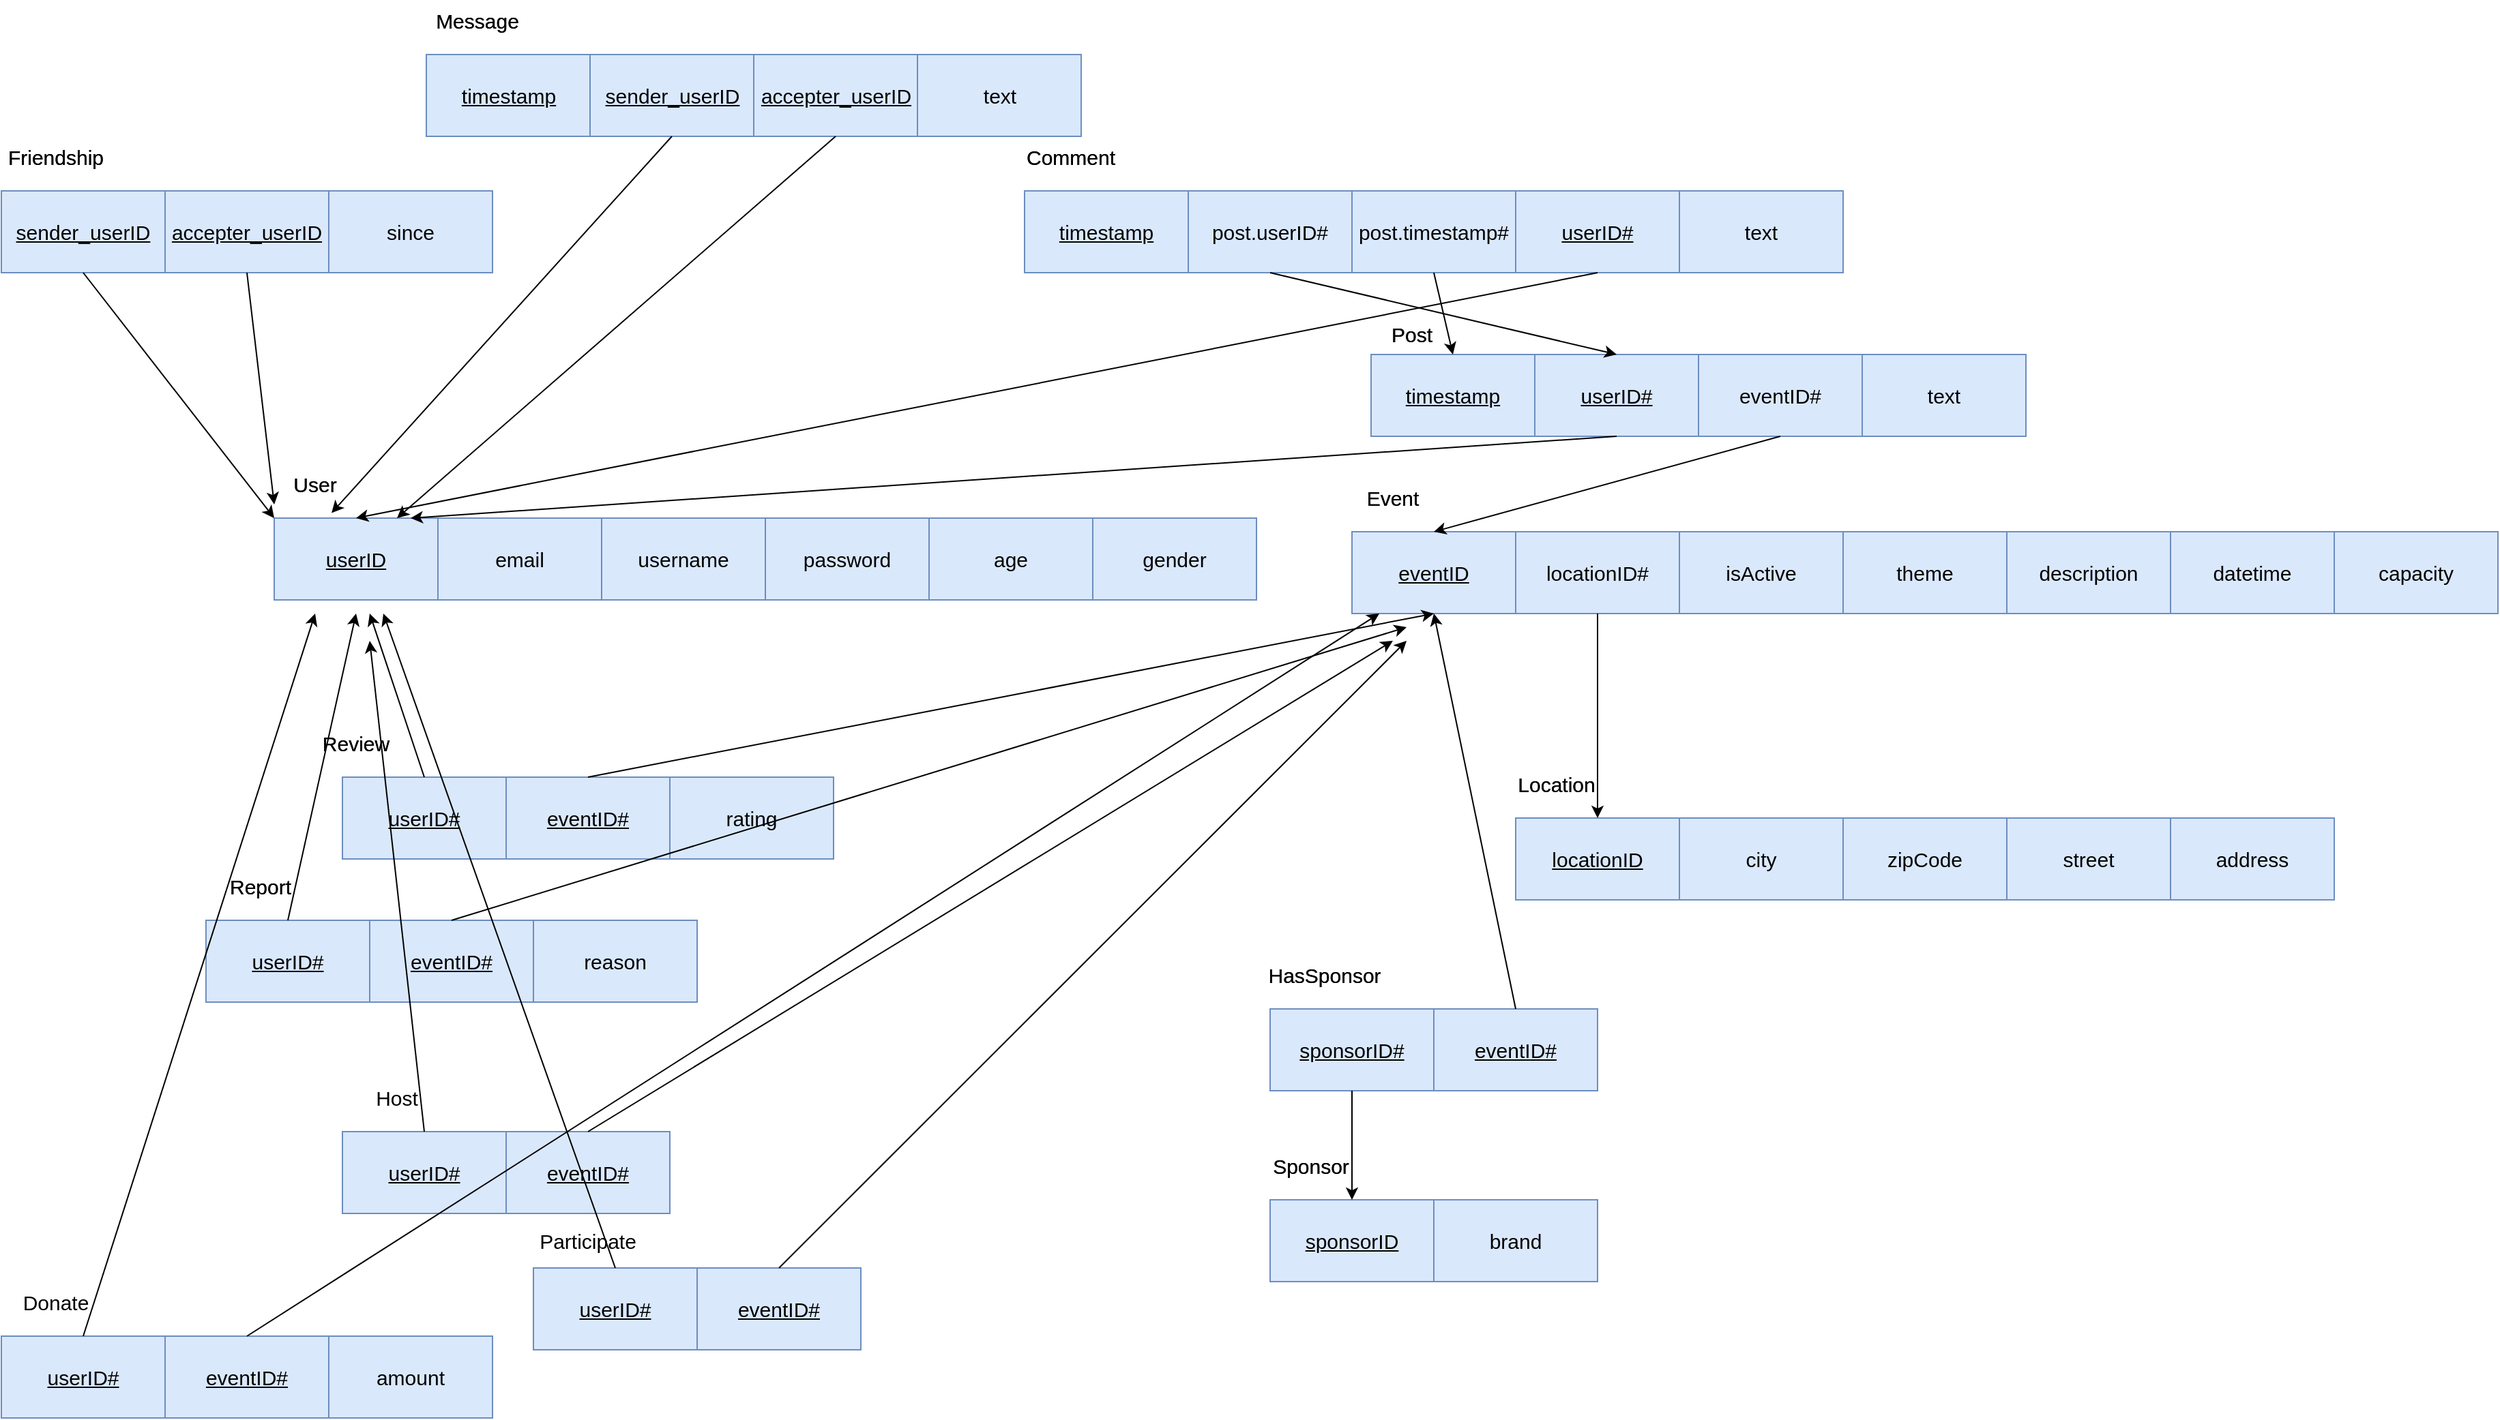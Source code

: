 <mxfile version="20.5.3" type="device"><diagram id="hhUIRFeMX44-PpCiD9P-" name="Σελίδα-1"><mxGraphModel dx="2858" dy="2176" grid="1" gridSize="10" guides="1" tooltips="1" connect="1" arrows="1" fold="1" page="1" pageScale="1" pageWidth="827" pageHeight="1169" math="0" shadow="0"><root><mxCell id="0"/><mxCell id="1" parent="0"/><mxCell id="awM4cRuE8rpybwWoYpd6-1" value="&lt;u&gt;&lt;font style=&quot;font-size: 15px;&quot;&gt;userID&lt;/font&gt;&lt;/u&gt;" style="rounded=0;whiteSpace=wrap;html=1;shadow=0;backgroundOutline=0;fillColor=#dae8fc;strokeColor=#6c8ebf;" parent="1" vertex="1"><mxGeometry x="-390" y="100" width="120" height="60" as="geometry"/></mxCell><mxCell id="awM4cRuE8rpybwWoYpd6-2" value="&lt;font style=&quot;font-size: 15px;&quot;&gt;email&lt;/font&gt;" style="rounded=0;whiteSpace=wrap;html=1;fillColor=#dae8fc;strokeColor=#6c8ebf;" parent="1" vertex="1"><mxGeometry x="-270" y="100" width="120" height="60" as="geometry"/></mxCell><mxCell id="awM4cRuE8rpybwWoYpd6-3" value="&lt;font style=&quot;font-size: 15px;&quot;&gt;username&lt;/font&gt;" style="rounded=0;whiteSpace=wrap;html=1;fillColor=#dae8fc;strokeColor=#6c8ebf;" parent="1" vertex="1"><mxGeometry x="-150" y="100" width="120" height="60" as="geometry"/></mxCell><mxCell id="awM4cRuE8rpybwWoYpd6-7" value="&lt;font style=&quot;font-size: 15px;&quot;&gt;User&lt;/font&gt;" style="text;html=1;strokeColor=none;fillColor=none;align=center;verticalAlign=middle;whiteSpace=wrap;rounded=0;shadow=0;" parent="1" vertex="1"><mxGeometry x="-390" y="60" width="60" height="30" as="geometry"/></mxCell><mxCell id="awM4cRuE8rpybwWoYpd6-8" value="&lt;font style=&quot;font-size: 15px;&quot;&gt;password&lt;/font&gt;" style="rounded=0;whiteSpace=wrap;html=1;shadow=0;fontSize=15;fillColor=#dae8fc;strokeColor=#6c8ebf;" parent="1" vertex="1"><mxGeometry x="-30" y="100" width="120" height="60" as="geometry"/></mxCell><mxCell id="awM4cRuE8rpybwWoYpd6-9" value="age" style="rounded=0;whiteSpace=wrap;html=1;shadow=0;fontSize=15;fillColor=#dae8fc;strokeColor=#6c8ebf;" parent="1" vertex="1"><mxGeometry x="90" y="100" width="120" height="60" as="geometry"/></mxCell><mxCell id="awM4cRuE8rpybwWoYpd6-10" value="gender" style="rounded=0;whiteSpace=wrap;html=1;shadow=0;fontSize=15;fillColor=#dae8fc;strokeColor=#6c8ebf;" parent="1" vertex="1"><mxGeometry x="210" y="100" width="120" height="60" as="geometry"/></mxCell><mxCell id="awM4cRuE8rpybwWoYpd6-11" value="&lt;u&gt;eventID&lt;/u&gt;" style="rounded=0;whiteSpace=wrap;html=1;shadow=0;fontSize=15;fillColor=#dae8fc;strokeColor=#6c8ebf;" parent="1" vertex="1"><mxGeometry x="400" y="110" width="120" height="60" as="geometry"/></mxCell><mxCell id="awM4cRuE8rpybwWoYpd6-12" value="locationID#" style="rounded=0;whiteSpace=wrap;html=1;shadow=0;fontSize=15;fillColor=#dae8fc;strokeColor=#6c8ebf;" parent="1" vertex="1"><mxGeometry x="520" y="110" width="120" height="60" as="geometry"/></mxCell><mxCell id="awM4cRuE8rpybwWoYpd6-13" value="isActive" style="rounded=0;whiteSpace=wrap;html=1;shadow=0;fontSize=15;fillColor=#dae8fc;strokeColor=#6c8ebf;" parent="1" vertex="1"><mxGeometry x="640" y="110" width="120" height="60" as="geometry"/></mxCell><mxCell id="awM4cRuE8rpybwWoYpd6-14" value="theme" style="rounded=0;whiteSpace=wrap;html=1;shadow=0;fontSize=15;fillColor=#dae8fc;strokeColor=#6c8ebf;" parent="1" vertex="1"><mxGeometry x="760" y="110" width="120" height="60" as="geometry"/></mxCell><mxCell id="awM4cRuE8rpybwWoYpd6-15" value="description" style="rounded=0;whiteSpace=wrap;html=1;shadow=0;fontSize=15;fillColor=#dae8fc;strokeColor=#6c8ebf;" parent="1" vertex="1"><mxGeometry x="880" y="110" width="120" height="60" as="geometry"/></mxCell><mxCell id="awM4cRuE8rpybwWoYpd6-16" value="datetime" style="rounded=0;whiteSpace=wrap;html=1;shadow=0;fontSize=15;fillColor=#dae8fc;strokeColor=#6c8ebf;" parent="1" vertex="1"><mxGeometry x="1000" y="110" width="120" height="60" as="geometry"/></mxCell><mxCell id="awM4cRuE8rpybwWoYpd6-17" value="capacity" style="rounded=0;whiteSpace=wrap;html=1;shadow=0;fontSize=15;fillColor=#dae8fc;strokeColor=#6c8ebf;" parent="1" vertex="1"><mxGeometry x="1120" y="110" width="120" height="60" as="geometry"/></mxCell><mxCell id="awM4cRuE8rpybwWoYpd6-18" value="&lt;u&gt;locationID&lt;/u&gt;" style="rounded=0;whiteSpace=wrap;html=1;shadow=0;fontSize=15;fillColor=#dae8fc;strokeColor=#6c8ebf;" parent="1" vertex="1"><mxGeometry x="520" y="320" width="120" height="60" as="geometry"/></mxCell><mxCell id="awM4cRuE8rpybwWoYpd6-19" value="city" style="rounded=0;whiteSpace=wrap;html=1;shadow=0;fontSize=15;fillColor=#dae8fc;strokeColor=#6c8ebf;" parent="1" vertex="1"><mxGeometry x="640" y="320" width="120" height="60" as="geometry"/></mxCell><mxCell id="awM4cRuE8rpybwWoYpd6-20" value="zipCode" style="rounded=0;whiteSpace=wrap;html=1;shadow=0;fontSize=15;fillColor=#dae8fc;strokeColor=#6c8ebf;" parent="1" vertex="1"><mxGeometry x="760" y="320" width="120" height="60" as="geometry"/></mxCell><mxCell id="awM4cRuE8rpybwWoYpd6-21" value="street" style="rounded=0;whiteSpace=wrap;html=1;shadow=0;fontSize=15;fillColor=#dae8fc;strokeColor=#6c8ebf;" parent="1" vertex="1"><mxGeometry x="880" y="320" width="120" height="60" as="geometry"/></mxCell><mxCell id="awM4cRuE8rpybwWoYpd6-22" value="address" style="rounded=0;whiteSpace=wrap;html=1;shadow=0;fontSize=15;fillColor=#dae8fc;strokeColor=#6c8ebf;" parent="1" vertex="1"><mxGeometry x="1000" y="320" width="120" height="60" as="geometry"/></mxCell><mxCell id="awM4cRuE8rpybwWoYpd6-24" value="Event" style="text;html=1;strokeColor=none;fillColor=none;align=center;verticalAlign=middle;whiteSpace=wrap;rounded=0;shadow=0;fontSize=15;" parent="1" vertex="1"><mxGeometry x="400" y="70" width="60" height="30" as="geometry"/></mxCell><mxCell id="awM4cRuE8rpybwWoYpd6-25" value="Location" style="text;html=1;strokeColor=none;fillColor=none;align=center;verticalAlign=middle;whiteSpace=wrap;rounded=0;shadow=0;fontSize=15;" parent="1" vertex="1"><mxGeometry x="520" y="280" width="60" height="30" as="geometry"/></mxCell><mxCell id="awM4cRuE8rpybwWoYpd6-26" value="&lt;u&gt;sponsorID&lt;/u&gt;" style="rounded=0;whiteSpace=wrap;html=1;shadow=0;fontSize=15;fillColor=#dae8fc;strokeColor=#6c8ebf;" parent="1" vertex="1"><mxGeometry x="340" y="600" width="120" height="60" as="geometry"/></mxCell><mxCell id="awM4cRuE8rpybwWoYpd6-27" value="brand" style="rounded=0;whiteSpace=wrap;html=1;shadow=0;fontSize=15;fillColor=#dae8fc;strokeColor=#6c8ebf;" parent="1" vertex="1"><mxGeometry x="460" y="600" width="120" height="60" as="geometry"/></mxCell><mxCell id="awM4cRuE8rpybwWoYpd6-32" value="Sponsor" style="text;html=1;strokeColor=none;fillColor=none;align=center;verticalAlign=middle;whiteSpace=wrap;rounded=0;shadow=0;fontSize=15;" parent="1" vertex="1"><mxGeometry x="340" y="560" width="60" height="30" as="geometry"/></mxCell><mxCell id="awM4cRuE8rpybwWoYpd6-33" value="&lt;u&gt;timestamp&lt;/u&gt;" style="rounded=0;whiteSpace=wrap;html=1;shadow=0;fontSize=15;fillColor=#dae8fc;strokeColor=#6c8ebf;" parent="1" vertex="1"><mxGeometry x="414" y="-20" width="120" height="60" as="geometry"/></mxCell><mxCell id="awM4cRuE8rpybwWoYpd6-34" value="&lt;u&gt;userID#&lt;/u&gt;" style="rounded=0;whiteSpace=wrap;html=1;shadow=0;fontSize=15;fillColor=#dae8fc;strokeColor=#6c8ebf;" parent="1" vertex="1"><mxGeometry x="534" y="-20" width="120" height="60" as="geometry"/></mxCell><mxCell id="awM4cRuE8rpybwWoYpd6-35" value="eventID#" style="rounded=0;whiteSpace=wrap;html=1;shadow=0;fontSize=15;fillColor=#dae8fc;strokeColor=#6c8ebf;" parent="1" vertex="1"><mxGeometry x="654" y="-20" width="120" height="60" as="geometry"/></mxCell><mxCell id="awM4cRuE8rpybwWoYpd6-36" value="text" style="rounded=0;whiteSpace=wrap;html=1;shadow=0;fontSize=15;fillColor=#dae8fc;strokeColor=#6c8ebf;" parent="1" vertex="1"><mxGeometry x="774" y="-20" width="120" height="60" as="geometry"/></mxCell><mxCell id="awM4cRuE8rpybwWoYpd6-39" value="Post" style="text;html=1;strokeColor=none;fillColor=none;align=center;verticalAlign=middle;whiteSpace=wrap;rounded=0;shadow=0;fontSize=15;" parent="1" vertex="1"><mxGeometry x="414" y="-50" width="60" height="30" as="geometry"/></mxCell><mxCell id="awM4cRuE8rpybwWoYpd6-40" value="&lt;u&gt;timestamp&lt;/u&gt;" style="rounded=0;whiteSpace=wrap;html=1;shadow=0;fontSize=15;fillColor=#dae8fc;strokeColor=#6c8ebf;" parent="1" vertex="1"><mxGeometry x="160" y="-140" width="120" height="60" as="geometry"/></mxCell><mxCell id="awM4cRuE8rpybwWoYpd6-41" value="post.userID#" style="rounded=0;whiteSpace=wrap;html=1;shadow=0;fontSize=15;fillColor=#dae8fc;strokeColor=#6c8ebf;" parent="1" vertex="1"><mxGeometry x="280" y="-140" width="120" height="60" as="geometry"/></mxCell><mxCell id="awM4cRuE8rpybwWoYpd6-42" value="post.timestamp#" style="rounded=0;whiteSpace=wrap;html=1;shadow=0;fontSize=15;fillColor=#dae8fc;strokeColor=#6c8ebf;" parent="1" vertex="1"><mxGeometry x="400" y="-140" width="120" height="60" as="geometry"/></mxCell><mxCell id="awM4cRuE8rpybwWoYpd6-43" value="&lt;u&gt;userID#&lt;/u&gt;" style="rounded=0;whiteSpace=wrap;html=1;shadow=0;fontSize=15;fillColor=#dae8fc;strokeColor=#6c8ebf;" parent="1" vertex="1"><mxGeometry x="520" y="-140" width="120" height="60" as="geometry"/></mxCell><mxCell id="awM4cRuE8rpybwWoYpd6-44" value="text" style="rounded=0;whiteSpace=wrap;html=1;shadow=0;fontSize=15;fillColor=#dae8fc;strokeColor=#6c8ebf;" parent="1" vertex="1"><mxGeometry x="640" y="-140" width="120" height="60" as="geometry"/></mxCell><mxCell id="awM4cRuE8rpybwWoYpd6-46" value="Comment" style="text;html=1;strokeColor=none;fillColor=none;align=center;verticalAlign=middle;whiteSpace=wrap;rounded=0;shadow=0;fontSize=15;" parent="1" vertex="1"><mxGeometry x="164" y="-180" width="60" height="30" as="geometry"/></mxCell><mxCell id="awM4cRuE8rpybwWoYpd6-47" value="&lt;u&gt;userID#&lt;/u&gt;" style="rounded=0;whiteSpace=wrap;html=1;shadow=0;fontSize=15;fillColor=#dae8fc;strokeColor=#6c8ebf;" parent="1" vertex="1"><mxGeometry x="-340" y="290" width="120" height="60" as="geometry"/></mxCell><mxCell id="awM4cRuE8rpybwWoYpd6-48" value="&lt;u&gt;eventID#&lt;/u&gt;" style="rounded=0;whiteSpace=wrap;html=1;shadow=0;fontSize=15;fillColor=#dae8fc;strokeColor=#6c8ebf;" parent="1" vertex="1"><mxGeometry x="-220" y="290" width="120" height="60" as="geometry"/></mxCell><mxCell id="awM4cRuE8rpybwWoYpd6-49" value="rating" style="rounded=0;whiteSpace=wrap;html=1;shadow=0;fontSize=15;fillColor=#dae8fc;strokeColor=#6c8ebf;" parent="1" vertex="1"><mxGeometry x="-100" y="290" width="120" height="60" as="geometry"/></mxCell><mxCell id="awM4cRuE8rpybwWoYpd6-53" value="Review" style="text;html=1;strokeColor=none;fillColor=none;align=center;verticalAlign=middle;whiteSpace=wrap;rounded=0;shadow=0;fontSize=15;" parent="1" vertex="1"><mxGeometry x="-370" y="250" width="80" height="30" as="geometry"/></mxCell><mxCell id="awM4cRuE8rpybwWoYpd6-54" value="&lt;u&gt;userID#&lt;/u&gt;" style="rounded=0;whiteSpace=wrap;html=1;shadow=0;fontSize=15;fillColor=#dae8fc;strokeColor=#6c8ebf;" parent="1" vertex="1"><mxGeometry x="-440" y="395" width="120" height="60" as="geometry"/></mxCell><mxCell id="awM4cRuE8rpybwWoYpd6-55" value="&lt;u&gt;eventID#&lt;/u&gt;" style="rounded=0;whiteSpace=wrap;html=1;shadow=0;fontSize=15;fillColor=#dae8fc;strokeColor=#6c8ebf;" parent="1" vertex="1"><mxGeometry x="-320" y="395" width="120" height="60" as="geometry"/></mxCell><mxCell id="awM4cRuE8rpybwWoYpd6-56" value="reason" style="rounded=0;whiteSpace=wrap;html=1;shadow=0;fontSize=15;fillColor=#dae8fc;strokeColor=#6c8ebf;" parent="1" vertex="1"><mxGeometry x="-200" y="395" width="120" height="60" as="geometry"/></mxCell><mxCell id="awM4cRuE8rpybwWoYpd6-60" value="Report" style="text;html=1;strokeColor=none;fillColor=none;align=center;verticalAlign=middle;whiteSpace=wrap;rounded=0;shadow=0;fontSize=15;" parent="1" vertex="1"><mxGeometry x="-440" y="355" width="80" height="30" as="geometry"/></mxCell><mxCell id="awM4cRuE8rpybwWoYpd6-61" value="&lt;u&gt;userID#&lt;/u&gt;" style="rounded=0;whiteSpace=wrap;html=1;shadow=0;fontSize=15;fillColor=#dae8fc;strokeColor=#6c8ebf;" parent="1" vertex="1"><mxGeometry x="-340" y="550" width="120" height="60" as="geometry"/></mxCell><mxCell id="awM4cRuE8rpybwWoYpd6-62" value="&lt;u&gt;eventID#&lt;/u&gt;" style="rounded=0;whiteSpace=wrap;html=1;shadow=0;fontSize=15;fillColor=#dae8fc;strokeColor=#6c8ebf;" parent="1" vertex="1"><mxGeometry x="-220" y="550" width="120" height="60" as="geometry"/></mxCell><mxCell id="awM4cRuE8rpybwWoYpd6-64" value="Host" style="text;html=1;align=center;verticalAlign=middle;whiteSpace=wrap;rounded=0;shadow=0;fontSize=15;" parent="1" vertex="1"><mxGeometry x="-340" y="510" width="80" height="30" as="geometry"/></mxCell><mxCell id="awM4cRuE8rpybwWoYpd6-65" value="&lt;u&gt;userID#&lt;/u&gt;" style="rounded=0;whiteSpace=wrap;html=1;shadow=0;fontSize=15;fillColor=#dae8fc;strokeColor=#6c8ebf;" parent="1" vertex="1"><mxGeometry x="-200" y="650" width="120" height="60" as="geometry"/></mxCell><mxCell id="awM4cRuE8rpybwWoYpd6-66" value="&lt;u&gt;eventID#&lt;/u&gt;" style="rounded=0;whiteSpace=wrap;html=1;shadow=0;fontSize=15;fillColor=#dae8fc;strokeColor=#6c8ebf;" parent="1" vertex="1"><mxGeometry x="-80" y="650" width="120" height="60" as="geometry"/></mxCell><mxCell id="awM4cRuE8rpybwWoYpd6-68" value="Participate" style="text;html=1;align=center;verticalAlign=middle;whiteSpace=wrap;rounded=0;shadow=0;fontSize=15;" parent="1" vertex="1"><mxGeometry x="-200" y="615" width="80" height="30" as="geometry"/></mxCell><mxCell id="awM4cRuE8rpybwWoYpd6-69" value="&lt;u&gt;userID#&lt;/u&gt;" style="rounded=0;whiteSpace=wrap;html=1;shadow=0;fontSize=15;fillColor=#dae8fc;strokeColor=#6c8ebf;" parent="1" vertex="1"><mxGeometry x="-590" y="700" width="120" height="60" as="geometry"/></mxCell><mxCell id="awM4cRuE8rpybwWoYpd6-70" value="&lt;u&gt;eventID#&lt;/u&gt;" style="rounded=0;whiteSpace=wrap;html=1;shadow=0;fontSize=15;fillColor=#dae8fc;strokeColor=#6c8ebf;" parent="1" vertex="1"><mxGeometry x="-470" y="700" width="120" height="60" as="geometry"/></mxCell><mxCell id="awM4cRuE8rpybwWoYpd6-71" value="amount" style="rounded=0;whiteSpace=wrap;html=1;shadow=0;fontSize=15;fillColor=#dae8fc;strokeColor=#6c8ebf;" parent="1" vertex="1"><mxGeometry x="-350" y="700" width="120" height="60" as="geometry"/></mxCell><mxCell id="awM4cRuE8rpybwWoYpd6-72" value="Donate" style="text;html=1;align=center;verticalAlign=middle;whiteSpace=wrap;rounded=0;shadow=0;fontSize=15;" parent="1" vertex="1"><mxGeometry x="-590" y="660" width="80" height="30" as="geometry"/></mxCell><mxCell id="awM4cRuE8rpybwWoYpd6-73" value="&lt;u&gt;sender_userID&lt;/u&gt;" style="rounded=0;whiteSpace=wrap;html=1;shadow=0;fontSize=15;fillColor=#dae8fc;strokeColor=#6c8ebf;" parent="1" vertex="1"><mxGeometry x="-590" y="-140" width="120" height="60" as="geometry"/></mxCell><mxCell id="awM4cRuE8rpybwWoYpd6-74" value="&lt;u&gt;accepter_userID&lt;/u&gt;" style="rounded=0;whiteSpace=wrap;html=1;shadow=0;fontSize=15;fillColor=#dae8fc;strokeColor=#6c8ebf;" parent="1" vertex="1"><mxGeometry x="-470" y="-140" width="120" height="60" as="geometry"/></mxCell><mxCell id="awM4cRuE8rpybwWoYpd6-75" value="since" style="rounded=0;whiteSpace=wrap;html=1;shadow=0;fontSize=15;fillColor=#dae8fc;strokeColor=#6c8ebf;" parent="1" vertex="1"><mxGeometry x="-350" y="-140" width="120" height="60" as="geometry"/></mxCell><mxCell id="awM4cRuE8rpybwWoYpd6-76" value="Friendship" style="text;html=1;strokeColor=none;fillColor=none;align=center;verticalAlign=middle;whiteSpace=wrap;rounded=0;shadow=0;fontSize=15;" parent="1" vertex="1"><mxGeometry x="-590" y="-180" width="80" height="30" as="geometry"/></mxCell><mxCell id="awM4cRuE8rpybwWoYpd6-77" value="&lt;u&gt;timestamp&lt;/u&gt;" style="rounded=0;whiteSpace=wrap;html=1;shadow=0;fontSize=15;fillColor=#dae8fc;strokeColor=#6c8ebf;" parent="1" vertex="1"><mxGeometry x="-278.5" y="-240" width="120" height="60" as="geometry"/></mxCell><mxCell id="awM4cRuE8rpybwWoYpd6-78" value="&lt;u&gt;accepter_userID&lt;/u&gt;" style="rounded=0;whiteSpace=wrap;html=1;shadow=0;fontSize=15;fillColor=#dae8fc;strokeColor=#6c8ebf;" parent="1" vertex="1"><mxGeometry x="-38.5" y="-240" width="120" height="60" as="geometry"/></mxCell><mxCell id="awM4cRuE8rpybwWoYpd6-79" value="text" style="rounded=0;whiteSpace=wrap;html=1;shadow=0;fontSize=15;fillColor=#dae8fc;strokeColor=#6c8ebf;" parent="1" vertex="1"><mxGeometry x="81.5" y="-240" width="120" height="60" as="geometry"/></mxCell><mxCell id="awM4cRuE8rpybwWoYpd6-80" value="Message" style="text;html=1;strokeColor=none;fillColor=none;align=center;verticalAlign=middle;whiteSpace=wrap;rounded=0;shadow=0;fontSize=15;" parent="1" vertex="1"><mxGeometry x="-281.5" y="-280" width="80" height="30" as="geometry"/></mxCell><mxCell id="awM4cRuE8rpybwWoYpd6-81" value="&lt;u&gt;sender_userID&lt;/u&gt;" style="rounded=0;whiteSpace=wrap;html=1;shadow=0;fontSize=15;fillColor=#dae8fc;strokeColor=#6c8ebf;" parent="1" vertex="1"><mxGeometry x="-158.5" y="-240" width="120" height="60" as="geometry"/></mxCell><mxCell id="awM4cRuE8rpybwWoYpd6-82" value="&lt;u&gt;sponsorID#&lt;/u&gt;" style="rounded=0;whiteSpace=wrap;html=1;shadow=0;fontSize=15;fillColor=#dae8fc;strokeColor=#6c8ebf;" parent="1" vertex="1"><mxGeometry x="340" y="460" width="120" height="60" as="geometry"/></mxCell><mxCell id="awM4cRuE8rpybwWoYpd6-85" value="HasSponsor" style="text;html=1;strokeColor=none;fillColor=none;align=center;verticalAlign=middle;whiteSpace=wrap;rounded=0;shadow=0;fontSize=15;" parent="1" vertex="1"><mxGeometry x="340" y="420" width="80" height="30" as="geometry"/></mxCell><mxCell id="awM4cRuE8rpybwWoYpd6-86" value="&lt;u&gt;eventID#&lt;/u&gt;" style="rounded=0;whiteSpace=wrap;html=1;shadow=0;fontSize=15;fillColor=#dae8fc;strokeColor=#6c8ebf;" parent="1" vertex="1"><mxGeometry x="460" y="460" width="120" height="60" as="geometry"/></mxCell><mxCell id="awM4cRuE8rpybwWoYpd6-88" value="" style="endArrow=classic;html=1;rounded=0;fontSize=15;exitX=0.5;exitY=0;exitDx=0;exitDy=0;" parent="1" source="awM4cRuE8rpybwWoYpd6-47" edge="1"><mxGeometry width="50" height="50" relative="1" as="geometry"><mxPoint x="320" y="450" as="sourcePoint"/><mxPoint x="-320" y="170" as="targetPoint"/></mxGeometry></mxCell><mxCell id="awM4cRuE8rpybwWoYpd6-90" value="" style="endArrow=classic;html=1;rounded=0;fontSize=15;entryX=0.5;entryY=1;entryDx=0;entryDy=0;" parent="1" target="awM4cRuE8rpybwWoYpd6-11" edge="1"><mxGeometry width="50" height="50" relative="1" as="geometry"><mxPoint x="-160" y="290" as="sourcePoint"/><mxPoint x="-110" y="240" as="targetPoint"/></mxGeometry></mxCell><mxCell id="awM4cRuE8rpybwWoYpd6-91" value="" style="endArrow=classic;html=1;rounded=0;fontSize=15;exitX=0.5;exitY=0;exitDx=0;exitDy=0;" parent="1" source="awM4cRuE8rpybwWoYpd6-54" edge="1"><mxGeometry width="50" height="50" relative="1" as="geometry"><mxPoint x="320" y="450" as="sourcePoint"/><mxPoint x="-330" y="170" as="targetPoint"/></mxGeometry></mxCell><mxCell id="awM4cRuE8rpybwWoYpd6-92" value="" style="endArrow=classic;html=1;rounded=0;fontSize=15;exitX=0.5;exitY=0;exitDx=0;exitDy=0;" parent="1" source="awM4cRuE8rpybwWoYpd6-55" edge="1"><mxGeometry width="50" height="50" relative="1" as="geometry"><mxPoint x="320" y="450" as="sourcePoint"/><mxPoint x="440" y="180" as="targetPoint"/></mxGeometry></mxCell><mxCell id="awM4cRuE8rpybwWoYpd6-93" value="" style="endArrow=classic;html=1;rounded=0;fontSize=15;exitX=0.5;exitY=0;exitDx=0;exitDy=0;" parent="1" source="awM4cRuE8rpybwWoYpd6-61" edge="1"><mxGeometry width="50" height="50" relative="1" as="geometry"><mxPoint x="320" y="560" as="sourcePoint"/><mxPoint x="-320" y="190" as="targetPoint"/></mxGeometry></mxCell><mxCell id="awM4cRuE8rpybwWoYpd6-94" value="" style="endArrow=classic;html=1;rounded=0;fontSize=15;exitX=0.5;exitY=0;exitDx=0;exitDy=0;" parent="1" source="awM4cRuE8rpybwWoYpd6-62" edge="1"><mxGeometry width="50" height="50" relative="1" as="geometry"><mxPoint x="320" y="560" as="sourcePoint"/><mxPoint x="430" y="190" as="targetPoint"/></mxGeometry></mxCell><mxCell id="awM4cRuE8rpybwWoYpd6-95" value="" style="endArrow=classic;html=1;rounded=0;fontSize=15;exitX=0.5;exitY=0;exitDx=0;exitDy=0;" parent="1" source="awM4cRuE8rpybwWoYpd6-65" edge="1"><mxGeometry width="50" height="50" relative="1" as="geometry"><mxPoint x="320" y="560" as="sourcePoint"/><mxPoint x="-310" y="170" as="targetPoint"/></mxGeometry></mxCell><mxCell id="awM4cRuE8rpybwWoYpd6-96" value="" style="endArrow=classic;html=1;rounded=0;fontSize=15;exitX=0.5;exitY=0;exitDx=0;exitDy=0;" parent="1" source="awM4cRuE8rpybwWoYpd6-66" edge="1"><mxGeometry width="50" height="50" relative="1" as="geometry"><mxPoint x="320" y="560" as="sourcePoint"/><mxPoint x="440" y="190" as="targetPoint"/></mxGeometry></mxCell><mxCell id="awM4cRuE8rpybwWoYpd6-97" value="" style="endArrow=classic;html=1;rounded=0;fontSize=15;exitX=0.5;exitY=0;exitDx=0;exitDy=0;" parent="1" source="awM4cRuE8rpybwWoYpd6-69" edge="1"><mxGeometry width="50" height="50" relative="1" as="geometry"><mxPoint x="90" y="560" as="sourcePoint"/><mxPoint x="-360" y="170" as="targetPoint"/></mxGeometry></mxCell><mxCell id="awM4cRuE8rpybwWoYpd6-98" value="" style="endArrow=classic;html=1;rounded=0;fontSize=15;exitX=0.5;exitY=0;exitDx=0;exitDy=0;entryX=0.167;entryY=1;entryDx=0;entryDy=0;entryPerimeter=0;" parent="1" source="awM4cRuE8rpybwWoYpd6-70" target="awM4cRuE8rpybwWoYpd6-11" edge="1"><mxGeometry width="50" height="50" relative="1" as="geometry"><mxPoint x="90" y="560" as="sourcePoint"/><mxPoint x="140" y="510" as="targetPoint"/></mxGeometry></mxCell><mxCell id="awM4cRuE8rpybwWoYpd6-99" value="" style="endArrow=classic;html=1;rounded=0;fontSize=15;exitX=0.5;exitY=1;exitDx=0;exitDy=0;entryX=0;entryY=0;entryDx=0;entryDy=0;" parent="1" source="awM4cRuE8rpybwWoYpd6-73" target="awM4cRuE8rpybwWoYpd6-1" edge="1"><mxGeometry width="50" height="50" relative="1" as="geometry"><mxPoint x="270" y="190" as="sourcePoint"/><mxPoint x="320" y="140" as="targetPoint"/></mxGeometry></mxCell><mxCell id="awM4cRuE8rpybwWoYpd6-100" value="" style="endArrow=classic;html=1;rounded=0;fontSize=15;exitX=0.5;exitY=1;exitDx=0;exitDy=0;entryX=0;entryY=1;entryDx=0;entryDy=0;" parent="1" source="awM4cRuE8rpybwWoYpd6-74" target="awM4cRuE8rpybwWoYpd6-7" edge="1"><mxGeometry width="50" height="50" relative="1" as="geometry"><mxPoint x="270" y="190" as="sourcePoint"/><mxPoint x="320" y="140" as="targetPoint"/></mxGeometry></mxCell><mxCell id="awM4cRuE8rpybwWoYpd6-101" value="" style="endArrow=classic;html=1;rounded=0;fontSize=15;exitX=0.5;exitY=1;exitDx=0;exitDy=0;entryX=0.35;entryY=-0.062;entryDx=0;entryDy=0;entryPerimeter=0;" parent="1" source="awM4cRuE8rpybwWoYpd6-81" target="awM4cRuE8rpybwWoYpd6-1" edge="1"><mxGeometry width="50" height="50" relative="1" as="geometry"><mxPoint x="270" y="190" as="sourcePoint"/><mxPoint x="320" y="140" as="targetPoint"/></mxGeometry></mxCell><mxCell id="awM4cRuE8rpybwWoYpd6-102" value="" style="endArrow=classic;html=1;rounded=0;fontSize=15;exitX=0.5;exitY=1;exitDx=0;exitDy=0;entryX=0.75;entryY=0;entryDx=0;entryDy=0;" parent="1" source="awM4cRuE8rpybwWoYpd6-78" target="awM4cRuE8rpybwWoYpd6-1" edge="1"><mxGeometry width="50" height="50" relative="1" as="geometry"><mxPoint x="270" y="190" as="sourcePoint"/><mxPoint x="320" y="140" as="targetPoint"/></mxGeometry></mxCell><mxCell id="awM4cRuE8rpybwWoYpd6-103" value="" style="endArrow=classic;html=1;rounded=0;fontSize=15;exitX=0.5;exitY=1;exitDx=0;exitDy=0;" parent="1" source="awM4cRuE8rpybwWoYpd6-34" edge="1"><mxGeometry width="50" height="50" relative="1" as="geometry"><mxPoint x="270" y="190" as="sourcePoint"/><mxPoint x="-290" y="100" as="targetPoint"/></mxGeometry></mxCell><mxCell id="awM4cRuE8rpybwWoYpd6-104" value="" style="endArrow=classic;html=1;rounded=0;fontSize=15;exitX=0.5;exitY=1;exitDx=0;exitDy=0;entryX=0.5;entryY=0;entryDx=0;entryDy=0;" parent="1" source="awM4cRuE8rpybwWoYpd6-35" target="awM4cRuE8rpybwWoYpd6-11" edge="1"><mxGeometry width="50" height="50" relative="1" as="geometry"><mxPoint x="270" y="190" as="sourcePoint"/><mxPoint x="320" y="140" as="targetPoint"/></mxGeometry></mxCell><mxCell id="awM4cRuE8rpybwWoYpd6-105" value="" style="endArrow=classic;html=1;rounded=0;fontSize=15;exitX=0.5;exitY=1;exitDx=0;exitDy=0;entryX=0.5;entryY=0;entryDx=0;entryDy=0;" parent="1" source="awM4cRuE8rpybwWoYpd6-43" target="awM4cRuE8rpybwWoYpd6-1" edge="1"><mxGeometry width="50" height="50" relative="1" as="geometry"><mxPoint x="270" y="190" as="sourcePoint"/><mxPoint x="320" y="140" as="targetPoint"/></mxGeometry></mxCell><mxCell id="awM4cRuE8rpybwWoYpd6-106" value="" style="endArrow=classic;html=1;rounded=0;fontSize=15;entryX=0.5;entryY=0;entryDx=0;entryDy=0;" parent="1" target="awM4cRuE8rpybwWoYpd6-34" edge="1"><mxGeometry width="50" height="50" relative="1" as="geometry"><mxPoint x="340" y="-80" as="sourcePoint"/><mxPoint x="320" y="140" as="targetPoint"/></mxGeometry></mxCell><mxCell id="awM4cRuE8rpybwWoYpd6-107" value="" style="endArrow=classic;html=1;rounded=0;fontSize=15;exitX=0.5;exitY=1;exitDx=0;exitDy=0;entryX=1;entryY=1;entryDx=0;entryDy=0;" parent="1" source="awM4cRuE8rpybwWoYpd6-42" target="awM4cRuE8rpybwWoYpd6-39" edge="1"><mxGeometry width="50" height="50" relative="1" as="geometry"><mxPoint x="270" y="190" as="sourcePoint"/><mxPoint x="320" y="140" as="targetPoint"/></mxGeometry></mxCell><mxCell id="awM4cRuE8rpybwWoYpd6-108" value="" style="endArrow=classic;html=1;rounded=0;fontSize=15;exitX=0.5;exitY=1;exitDx=0;exitDy=0;entryX=0.5;entryY=0;entryDx=0;entryDy=0;" parent="1" source="awM4cRuE8rpybwWoYpd6-82" target="awM4cRuE8rpybwWoYpd6-26" edge="1"><mxGeometry width="50" height="50" relative="1" as="geometry"><mxPoint x="330" y="340" as="sourcePoint"/><mxPoint x="380" y="290" as="targetPoint"/></mxGeometry></mxCell><mxCell id="awM4cRuE8rpybwWoYpd6-109" value="" style="endArrow=classic;html=1;rounded=0;fontSize=15;exitX=0.5;exitY=0;exitDx=0;exitDy=0;entryX=0.5;entryY=1;entryDx=0;entryDy=0;" parent="1" source="awM4cRuE8rpybwWoYpd6-86" target="awM4cRuE8rpybwWoYpd6-11" edge="1"><mxGeometry width="50" height="50" relative="1" as="geometry"><mxPoint x="270" y="330" as="sourcePoint"/><mxPoint x="320" y="280" as="targetPoint"/></mxGeometry></mxCell><mxCell id="awM4cRuE8rpybwWoYpd6-110" value="" style="endArrow=classic;html=1;rounded=0;fontSize=15;exitX=0.5;exitY=1;exitDx=0;exitDy=0;entryX=0.5;entryY=0;entryDx=0;entryDy=0;" parent="1" source="awM4cRuE8rpybwWoYpd6-12" target="awM4cRuE8rpybwWoYpd6-18" edge="1"><mxGeometry width="50" height="50" relative="1" as="geometry"><mxPoint x="270" y="330" as="sourcePoint"/><mxPoint x="320" y="280" as="targetPoint"/></mxGeometry></mxCell><mxCell id="awM4cRuE8rpybwWoYpd6-111" value="Message" style="text;html=1;strokeColor=none;fillColor=none;align=center;verticalAlign=middle;whiteSpace=wrap;rounded=0;shadow=0;fontSize=15;" parent="1" vertex="1"><mxGeometry x="-281.5" y="-280" width="80" height="30" as="geometry"/></mxCell><mxCell id="awM4cRuE8rpybwWoYpd6-112" value="Friendship" style="text;html=1;strokeColor=none;fillColor=none;align=center;verticalAlign=middle;whiteSpace=wrap;rounded=0;shadow=0;fontSize=15;" parent="1" vertex="1"><mxGeometry x="-590" y="-180" width="80" height="30" as="geometry"/></mxCell><mxCell id="awM4cRuE8rpybwWoYpd6-113" value="Comment" style="text;html=1;strokeColor=none;fillColor=none;align=center;verticalAlign=middle;whiteSpace=wrap;rounded=0;shadow=0;fontSize=15;" parent="1" vertex="1"><mxGeometry x="164" y="-180" width="60" height="30" as="geometry"/></mxCell><mxCell id="awM4cRuE8rpybwWoYpd6-114" value="Post" style="text;html=1;strokeColor=none;fillColor=none;align=center;verticalAlign=middle;whiteSpace=wrap;rounded=0;shadow=0;fontSize=15;" parent="1" vertex="1"><mxGeometry x="414" y="-50" width="60" height="30" as="geometry"/></mxCell><mxCell id="awM4cRuE8rpybwWoYpd6-115" value="&lt;font style=&quot;font-size: 15px;&quot;&gt;User&lt;/font&gt;" style="text;html=1;strokeColor=none;fillColor=none;align=center;verticalAlign=middle;whiteSpace=wrap;rounded=0;shadow=0;" parent="1" vertex="1"><mxGeometry x="-390" y="60" width="60" height="30" as="geometry"/></mxCell><mxCell id="awM4cRuE8rpybwWoYpd6-116" value="Event" style="text;html=1;strokeColor=none;fillColor=none;align=center;verticalAlign=middle;whiteSpace=wrap;rounded=0;shadow=0;fontSize=15;" parent="1" vertex="1"><mxGeometry x="400" y="70" width="60" height="30" as="geometry"/></mxCell><mxCell id="awM4cRuE8rpybwWoYpd6-117" value="Review" style="text;html=1;strokeColor=none;fillColor=none;align=center;verticalAlign=middle;whiteSpace=wrap;rounded=0;shadow=0;fontSize=15;" parent="1" vertex="1"><mxGeometry x="-370" y="250" width="80" height="30" as="geometry"/></mxCell><mxCell id="awM4cRuE8rpybwWoYpd6-118" value="Report" style="text;html=1;strokeColor=none;fillColor=none;align=center;verticalAlign=middle;whiteSpace=wrap;rounded=0;shadow=0;fontSize=15;" parent="1" vertex="1"><mxGeometry x="-440" y="355" width="80" height="30" as="geometry"/></mxCell><mxCell id="awM4cRuE8rpybwWoYpd6-119" value="Location" style="text;html=1;strokeColor=none;fillColor=none;align=center;verticalAlign=middle;whiteSpace=wrap;rounded=0;shadow=0;fontSize=15;" parent="1" vertex="1"><mxGeometry x="520" y="280" width="60" height="30" as="geometry"/></mxCell><mxCell id="awM4cRuE8rpybwWoYpd6-120" value="HasSponsor" style="text;html=1;strokeColor=none;fillColor=none;align=center;verticalAlign=middle;whiteSpace=wrap;rounded=0;shadow=0;fontSize=15;" parent="1" vertex="1"><mxGeometry x="340" y="420" width="80" height="30" as="geometry"/></mxCell><mxCell id="awM4cRuE8rpybwWoYpd6-121" value="Sponsor" style="text;html=1;strokeColor=none;fillColor=none;align=center;verticalAlign=middle;whiteSpace=wrap;rounded=0;shadow=0;fontSize=15;" parent="1" vertex="1"><mxGeometry x="340" y="560" width="60" height="30" as="geometry"/></mxCell></root></mxGraphModel></diagram></mxfile>